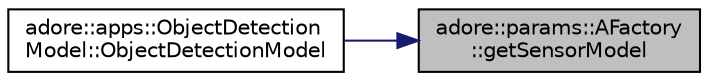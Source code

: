 digraph "adore::params::AFactory::getSensorModel"
{
 // LATEX_PDF_SIZE
  edge [fontname="Helvetica",fontsize="10",labelfontname="Helvetica",labelfontsize="10"];
  node [fontname="Helvetica",fontsize="10",shape=record];
  rankdir="RL";
  Node1 [label="adore::params::AFactory\l::getSensorModel",height=0.2,width=0.4,color="black", fillcolor="grey75", style="filled", fontcolor="black",tooltip=" "];
  Node1 -> Node2 [dir="back",color="midnightblue",fontsize="10",style="solid",fontname="Helvetica"];
  Node2 [label="adore::apps::ObjectDetection\lModel::ObjectDetectionModel",height=0.2,width=0.4,color="black", fillcolor="white", style="filled",URL="$classadore_1_1apps_1_1ObjectDetectionModel.html#a9892cc422d7c6cb1ca0d7f62a334ff4e",tooltip=" "];
}
